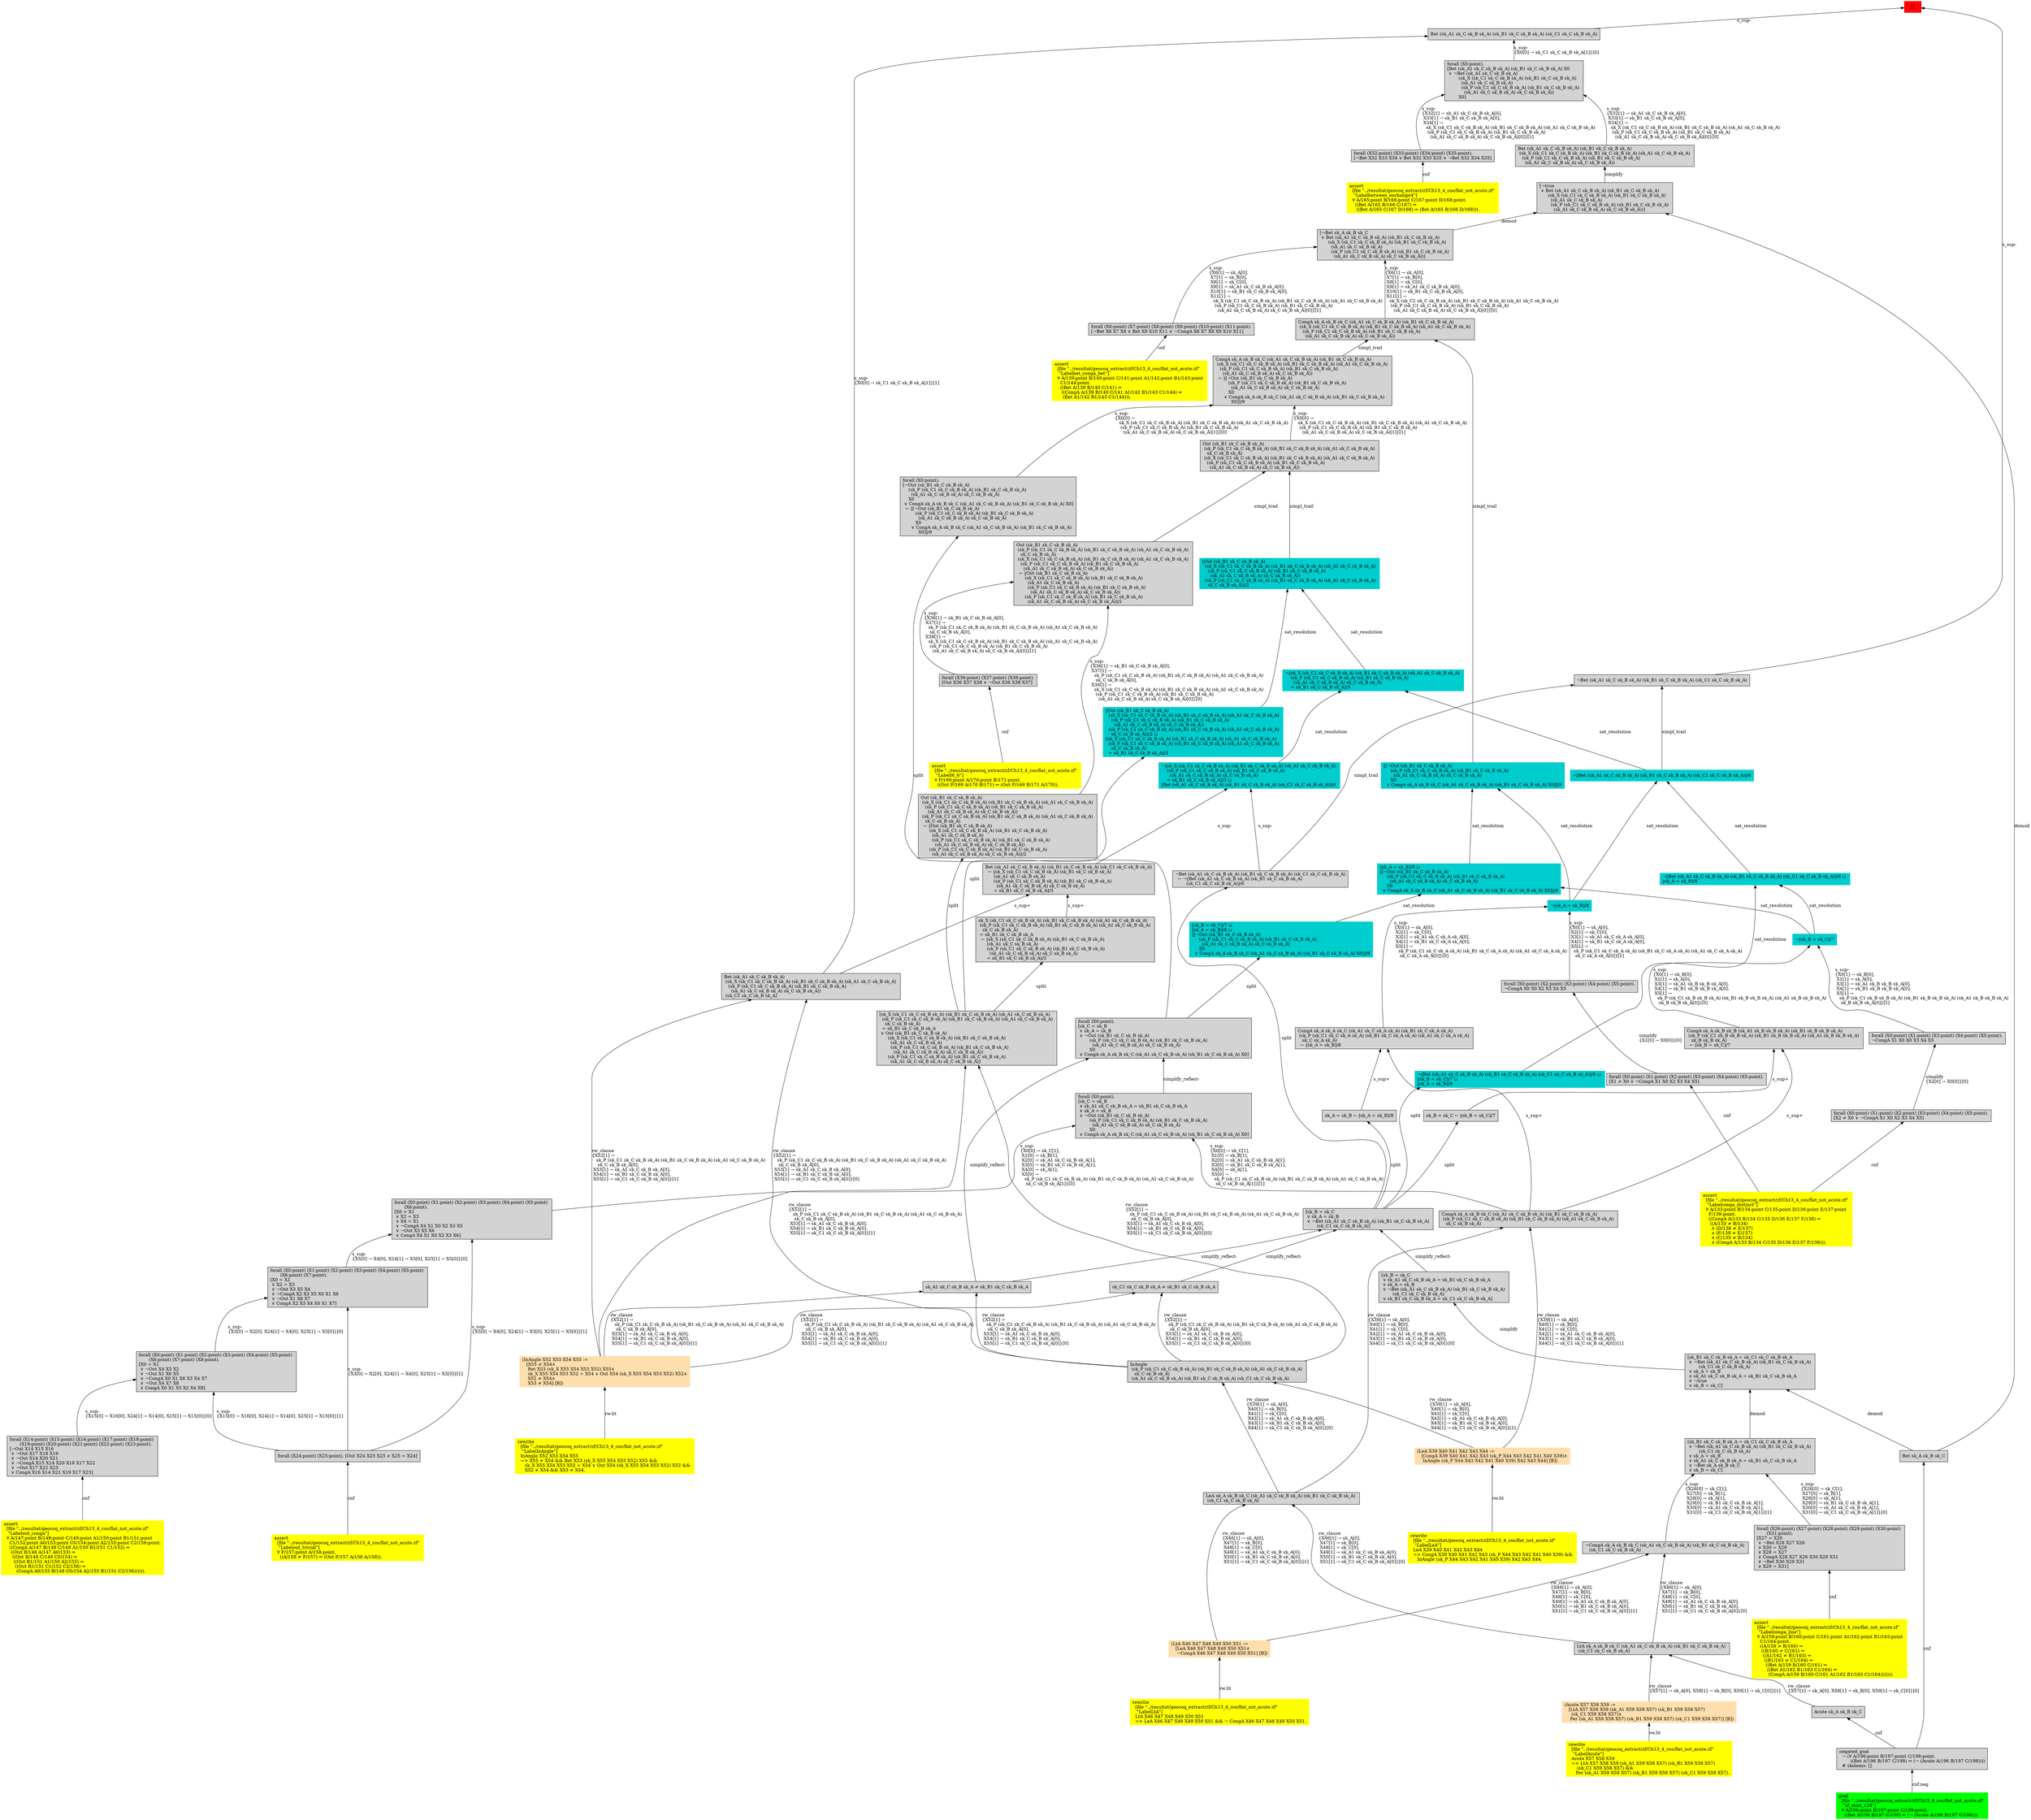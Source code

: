 digraph "unsat_graph" {
  vertex_0 [color=red, label="[]", shape=box, style=filled];
  vertex_0 -> vertex_1 [label="s_sup-\l", dir="back"];
  vertex_1 [shape=box, label="¬Bet (sk_A1 sk_C sk_B sk_A) (sk_B1 sk_C sk_B sk_A) (sk_C1 sk_C sk_B sk_A)\l", style=filled];
  vertex_1 -> vertex_2 [label="simpl_trail", dir="back"];
  vertex_2 [color=cyan3, shape=box, label="¬⟦Bet (sk_A1 sk_C sk_B sk_A) (sk_B1 sk_C sk_B sk_A) (sk_C1 sk_C sk_B sk_A)⟧/6\l", style=filled];
  vertex_2 -> vertex_3 [label="sat_resolution", dir="back"];
  vertex_3 [color=cyan3, shape=box, label="¬⟦sk_A = sk_B⟧/8\l", style=filled];
  vertex_3 -> vertex_4 [label="s_sup-\l\{X0[1] → sk_A[0], \l X2[1] → sk_C[0], \l X3[1] → sk_A1 sk_C sk_A sk_A[0], \l X4[1] → sk_B1 sk_C sk_A sk_A[0], \l X5[1] →\l   sk_P (sk_C1 sk_C sk_A sk_A) (sk_B1 sk_C sk_A sk_A) (sk_A1 sk_C sk_A sk_A) \l    sk_C sk_A sk_A[0]\}[1]\l", dir="back"];
  vertex_4 [shape=box, label="forall (X0:point) (X2:point) (X3:point) (X4:point) (X5:point).\l¬CongA X0 X0 X2 X3 X4 X5\l", style=filled];
  vertex_4 -> vertex_5 [label="simplify\l\{X1[0] → X0[0]\}[0]\l", dir="back"];
  vertex_5 [shape=box, label="forall (X0:point) (X1:point) (X2:point) (X3:point) (X4:point) (X5:point).\l[X1 ≠ X0 ∨ ¬CongA X1 X0 X2 X3 X4 X5]\l", style=filled];
  vertex_5 -> vertex_6 [label="cnf", dir="back"];
  vertex_6 [color=yellow, shape=box, label="assert\l  [file \"../resultat/geocoq_extract/zf/Ch13_4_cos/flat_not_acute.zf\" \l   \"Labelconga_distinct\"]\l  ∀ A/133:point B/134:point C/135:point D/136:point E/137:point \l    F/138:point.\l    ((CongA A/133 B/134 C/135 D/136 E/137 F/138) ⇒\l     ((A/133 ≠ B/134)\l      ∧ (D/136 ≠ E/137)\l      ∧ (F/138 ≠ E/137)\l      ∧ (C/135 ≠ B/134)\l      ∧ (CongA A/133 B/134 C/135 D/136 E/137 F/138))).\l", style=filled];
  vertex_3 -> vertex_7 [label="s_sup-\l\{X0[1] → sk_A[0], \l X2[1] → sk_C[0], \l X3[1] → sk_A1 sk_C sk_A sk_A[0], \l X4[1] → sk_B1 sk_C sk_A sk_A[0], \l X5[1] →\l   sk_P (sk_C1 sk_C sk_A sk_A) (sk_B1 sk_C sk_A sk_A) (sk_A1 sk_C sk_A sk_A) \l    sk_C sk_A sk_A[0]\}[0]\l", dir="back"];
  vertex_7 [shape=box, label="CongA sk_A sk_A sk_C (sk_A1 sk_C sk_A sk_A) (sk_B1 sk_C sk_A sk_A) \l (sk_P (sk_C1 sk_C sk_A sk_A) (sk_B1 sk_C sk_A sk_A) (sk_A1 sk_C sk_A sk_A) \l   sk_C sk_A sk_A)\l  ← ⟦sk_A = sk_B⟧/8\l", style=filled];
  vertex_7 -> vertex_8 [label="s_sup+\l", dir="back"];
  vertex_8 [shape=box, label="CongA sk_A sk_B sk_C (sk_A1 sk_C sk_B sk_A) (sk_B1 sk_C sk_B sk_A) \l (sk_P (sk_C1 sk_C sk_B sk_A) (sk_B1 sk_C sk_B sk_A) (sk_A1 sk_C sk_B sk_A) \l   sk_C sk_B sk_A)\l", style=filled];
  vertex_8 -> vertex_9 [label="rw_clause\l\{X39[1] → sk_A[0], \l X40[1] → sk_B[0], \l X41[1] → sk_C[0], \l X42[1] → sk_A1 sk_C sk_B sk_A[0], \l X43[1] → sk_B1 sk_C sk_B sk_A[0], \l X44[1] → sk_C1 sk_C sk_B sk_A[0]\}[1]\l", dir="back"];
  vertex_9 [color=navajowhite, shape=box, label="(LeA X39 X40 X41 X42 X43 X44 :=\l   [CongA X39 X40 X41 X42 X43 (sk_P X44 X43 X42 X41 X40 X39)∧\l    InAngle (sk_P X44 X43 X42 X41 X40 X39) X42 X43 X44] [B])\l", style=filled];
  vertex_9 -> vertex_10 [label="rw.lit", dir="back"];
  vertex_10 [color=yellow, shape=box, label="rewrite\l  [file \"../resultat/geocoq_extract/zf/Ch13_4_cos/flat_not_acute.zf\" \l   \"LabelLeA\"]\l  LeA X39 X40 X41 X42 X43 X44\l  =\> CongA X39 X40 X41 X42 X43 (sk_P X44 X43 X42 X41 X40 X39) && \l     InAngle (sk_P X44 X43 X42 X41 X40 X39) X42 X43 X44.\l", style=filled];
  vertex_8 -> vertex_11 [label="rw_clause\l\{X39[1] → sk_A[0], \l X40[1] → sk_B[0], \l X41[1] → sk_C[0], \l X42[1] → sk_A1 sk_C sk_B sk_A[0], \l X43[1] → sk_B1 sk_C sk_B sk_A[0], \l X44[1] → sk_C1 sk_C sk_B sk_A[0]\}[0]\l", dir="back"];
  vertex_11 [shape=box, label="LeA sk_A sk_B sk_C (sk_A1 sk_C sk_B sk_A) (sk_B1 sk_C sk_B sk_A) \l (sk_C1 sk_C sk_B sk_A)\l", style=filled];
  vertex_11 -> vertex_12 [label="rw_clause\l\{X46[1] → sk_A[0], \l X47[1] → sk_B[0], \l X48[1] → sk_C[0], \l X49[1] → sk_A1 sk_C sk_B sk_A[0], \l X50[1] → sk_B1 sk_C sk_B sk_A[0], \l X51[1] → sk_C1 sk_C sk_B sk_A[0]\}[1]\l", dir="back"];
  vertex_12 [color=navajowhite, shape=box, label="(LtA X46 X47 X48 X49 X50 X51 :=\l   [LeA X46 X47 X48 X49 X50 X51∧\l    ¬CongA X46 X47 X48 X49 X50 X51] [B])\l", style=filled];
  vertex_12 -> vertex_13 [label="rw.lit", dir="back"];
  vertex_13 [color=yellow, shape=box, label="rewrite\l  [file \"../resultat/geocoq_extract/zf/Ch13_4_cos/flat_not_acute.zf\" \l   \"LabelLtA\"]\l  LtA X46 X47 X48 X49 X50 X51\l  =\> LeA X46 X47 X48 X49 X50 X51 && ¬ CongA X46 X47 X48 X49 X50 X51.\l", style=filled];
  vertex_11 -> vertex_14 [label="rw_clause\l\{X46[1] → sk_A[0], \l X47[1] → sk_B[0], \l X48[1] → sk_C[0], \l X49[1] → sk_A1 sk_C sk_B sk_A[0], \l X50[1] → sk_B1 sk_C sk_B sk_A[0], \l X51[1] → sk_C1 sk_C sk_B sk_A[0]\}[0]\l", dir="back"];
  vertex_14 [shape=box, label="LtA sk_A sk_B sk_C (sk_A1 sk_C sk_B sk_A) (sk_B1 sk_C sk_B sk_A) \l (sk_C1 sk_C sk_B sk_A)\l", style=filled];
  vertex_14 -> vertex_15 [label="rw_clause\l\{X57[1] → sk_A[0], X58[1] → sk_B[0], X59[1] → sk_C[0]\}[1]\l", dir="back"];
  vertex_15 [color=navajowhite, shape=box, label="(Acute X57 X58 X59 :=\l   [LtA X57 X58 X59 (sk_A1 X59 X58 X57) (sk_B1 X59 X58 X57) \l     (sk_C1 X59 X58 X57)∧\l    Per (sk_A1 X59 X58 X57) (sk_B1 X59 X58 X57) (sk_C1 X59 X58 X57)] [B])\l", style=filled];
  vertex_15 -> vertex_16 [label="rw.lit", dir="back"];
  vertex_16 [color=yellow, shape=box, label="rewrite\l  [file \"../resultat/geocoq_extract/zf/Ch13_4_cos/flat_not_acute.zf\" \l   \"LabelAcute\"]\l  Acute X57 X58 X59\l  =\> LtA X57 X58 X59 (sk_A1 X59 X58 X57) (sk_B1 X59 X58 X57) \l      (sk_C1 X59 X58 X57) && \l     Per (sk_A1 X59 X58 X57) (sk_B1 X59 X58 X57) (sk_C1 X59 X58 X57).\l", style=filled];
  vertex_14 -> vertex_17 [label="rw_clause\l\{X57[1] → sk_A[0], X58[1] → sk_B[0], X59[1] → sk_C[0]\}[0]\l", dir="back"];
  vertex_17 [shape=box, label="Acute sk_A sk_B sk_C\l", style=filled];
  vertex_17 -> vertex_18 [label="cnf", dir="back"];
  vertex_18 [shape=box, label="negated_goal\l  ¬ (∀ A/196:point B/197:point C/198:point.\l        ((Bet A/196 B/197 C/198) ⇒ (¬ (Acute A/196 B/197 C/198))))\l  # skolems: [].\l", style=filled];
  vertex_18 -> vertex_19 [label="cnf.neg", dir="back"];
  vertex_19 [color=green, shape=box, label="goal\l  [file \"../resultat/geocoq_extract/zf/Ch13_4_cos/flat_not_acute.zf\" \l   \"zf_stmt_128\"]\l  ∀ A/196:point B/197:point C/198:point.\l    ((Bet A/196 B/197 C/198) ⇒ (¬ (Acute A/196 B/197 C/198))).\l", style=filled];
  vertex_7 -> vertex_20 [label="s_sup+\l", dir="back"];
  vertex_20 [shape=box, label="sk_A = sk_B ← ⟦sk_A = sk_B⟧/8\l", style=filled];
  vertex_20 -> vertex_21 [label="split", dir="back"];
  vertex_21 [shape=box, label="[sk_B = sk_C\l ∨ sk_A = sk_B\l ∨ ¬Bet (sk_A1 sk_C sk_B sk_A) (sk_B1 sk_C sk_B sk_A) \l        (sk_C1 sk_C sk_B sk_A)]\l", style=filled];
  vertex_21 -> vertex_22 [label="simplify_reflect-", dir="back"];
  vertex_22 [shape=box, label="sk_A1 sk_C sk_B sk_A ≠ sk_B1 sk_C sk_B sk_A\l", style=filled];
  vertex_22 -> vertex_23 [label="rw_clause\l\{X52[1] →\l   sk_P (sk_C1 sk_C sk_B sk_A) (sk_B1 sk_C sk_B sk_A) (sk_A1 sk_C sk_B sk_A) \l    sk_C sk_B sk_A[0], \l X53[1] → sk_A1 sk_C sk_B sk_A[0], \l X54[1] → sk_B1 sk_C sk_B sk_A[0], \l X55[1] → sk_C1 sk_C sk_B sk_A[0]\}[1]\l", dir="back"];
  vertex_23 [color=navajowhite, shape=box, label="(InAngle X52 X53 X54 X55 :=\l   [X55 ≠ X54∧\l    Bet X53 (sk_X X55 X54 X53 X52) X55∧\l    sk_X X55 X54 X53 X52 = X54 ∨ Out X54 (sk_X X55 X54 X53 X52) X52∧\l    X52 ≠ X54∧\l    X53 ≠ X54] [B])\l", style=filled];
  vertex_23 -> vertex_24 [label="rw.lit", dir="back"];
  vertex_24 [color=yellow, shape=box, label="rewrite\l  [file \"../resultat/geocoq_extract/zf/Ch13_4_cos/flat_not_acute.zf\" \l   \"LabelInAngle\"]\l  InAngle X52 X53 X54 X55\l  =\> X55 ≠ X54 && Bet X53 (sk_X X55 X54 X53 X52) X55 && \l     sk_X X55 X54 X53 X52 = X54 ∨ Out X54 (sk_X X55 X54 X53 X52) X52 && \l     X52 ≠ X54 && X53 ≠ X54.\l", style=filled];
  vertex_22 -> vertex_25 [label="rw_clause\l\{X52[1] →\l   sk_P (sk_C1 sk_C sk_B sk_A) (sk_B1 sk_C sk_B sk_A) (sk_A1 sk_C sk_B sk_A) \l    sk_C sk_B sk_A[0], \l X53[1] → sk_A1 sk_C sk_B sk_A[0], \l X54[1] → sk_B1 sk_C sk_B sk_A[0], \l X55[1] → sk_C1 sk_C sk_B sk_A[0]\}[0]\l", dir="back"];
  vertex_25 [shape=box, label="InAngle\l (sk_P (sk_C1 sk_C sk_B sk_A) (sk_B1 sk_C sk_B sk_A) (sk_A1 sk_C sk_B sk_A) \l   sk_C sk_B sk_A) \l (sk_A1 sk_C sk_B sk_A) (sk_B1 sk_C sk_B sk_A) (sk_C1 sk_C sk_B sk_A)\l", style=filled];
  vertex_25 -> vertex_9 [label="rw_clause\l\{X39[1] → sk_A[0], \l X40[1] → sk_B[0], \l X41[1] → sk_C[0], \l X42[1] → sk_A1 sk_C sk_B sk_A[0], \l X43[1] → sk_B1 sk_C sk_B sk_A[0], \l X44[1] → sk_C1 sk_C sk_B sk_A[0]\}[1]\l", dir="back"];
  vertex_25 -> vertex_11 [label="rw_clause\l\{X39[1] → sk_A[0], \l X40[1] → sk_B[0], \l X41[1] → sk_C[0], \l X42[1] → sk_A1 sk_C sk_B sk_A[0], \l X43[1] → sk_B1 sk_C sk_B sk_A[0], \l X44[1] → sk_C1 sk_C sk_B sk_A[0]\}[0]\l", dir="back"];
  vertex_21 -> vertex_26 [label="simplify_reflect-", dir="back"];
  vertex_26 [shape=box, label="sk_C1 sk_C sk_B sk_A ≠ sk_B1 sk_C sk_B sk_A\l", style=filled];
  vertex_26 -> vertex_23 [label="rw_clause\l\{X52[1] →\l   sk_P (sk_C1 sk_C sk_B sk_A) (sk_B1 sk_C sk_B sk_A) (sk_A1 sk_C sk_B sk_A) \l    sk_C sk_B sk_A[0], \l X53[1] → sk_A1 sk_C sk_B sk_A[0], \l X54[1] → sk_B1 sk_C sk_B sk_A[0], \l X55[1] → sk_C1 sk_C sk_B sk_A[0]\}[1]\l", dir="back"];
  vertex_26 -> vertex_25 [label="rw_clause\l\{X52[1] →\l   sk_P (sk_C1 sk_C sk_B sk_A) (sk_B1 sk_C sk_B sk_A) (sk_A1 sk_C sk_B sk_A) \l    sk_C sk_B sk_A[0], \l X53[1] → sk_A1 sk_C sk_B sk_A[0], \l X54[1] → sk_B1 sk_C sk_B sk_A[0], \l X55[1] → sk_C1 sk_C sk_B sk_A[0]\}[0]\l", dir="back"];
  vertex_21 -> vertex_27 [label="simplify_reflect-", dir="back"];
  vertex_27 [shape=box, label="[sk_B = sk_C\l ∨ sk_A1 sk_C sk_B sk_A = sk_B1 sk_C sk_B sk_A\l ∨ sk_A = sk_B\l ∨ ¬Bet (sk_A1 sk_C sk_B sk_A) (sk_B1 sk_C sk_B sk_A) \l        (sk_C1 sk_C sk_B sk_A)\l ∨ sk_B1 sk_C sk_B sk_A = sk_C1 sk_C sk_B sk_A]\l", style=filled];
  vertex_27 -> vertex_28 [label="simplify", dir="back"];
  vertex_28 [shape=box, label="[sk_B1 sk_C sk_B sk_A = sk_C1 sk_C sk_B sk_A\l ∨ ¬Bet (sk_A1 sk_C sk_B sk_A) (sk_B1 sk_C sk_B sk_A) \l        (sk_C1 sk_C sk_B sk_A)\l ∨ sk_A = sk_B\l ∨ sk_A1 sk_C sk_B sk_A = sk_B1 sk_C sk_B sk_A\l ∨ ¬true\l ∨ sk_B = sk_C]\l", style=filled];
  vertex_28 -> vertex_29 [label="demod", dir="back"];
  vertex_29 [shape=box, label="Bet sk_A sk_B sk_C\l", style=filled];
  vertex_29 -> vertex_18 [label="cnf", dir="back"];
  vertex_28 -> vertex_30 [label="demod", dir="back"];
  vertex_30 [shape=box, label="[sk_B1 sk_C sk_B sk_A = sk_C1 sk_C sk_B sk_A\l ∨ ¬Bet (sk_A1 sk_C sk_B sk_A) (sk_B1 sk_C sk_B sk_A) \l        (sk_C1 sk_C sk_B sk_A)\l ∨ sk_A = sk_B\l ∨ sk_A1 sk_C sk_B sk_A = sk_B1 sk_C sk_B sk_A\l ∨ ¬Bet sk_A sk_B sk_C\l ∨ sk_B = sk_C]\l", style=filled];
  vertex_30 -> vertex_31 [label="s_sup-\l\{X26[0] → sk_C[1], \l X27[0] → sk_B[1], \l X28[0] → sk_A[1], \l X29[0] → sk_B1 sk_C sk_B sk_A[1], \l X30[0] → sk_A1 sk_C sk_B sk_A[1], \l X31[0] → sk_C1 sk_C sk_B sk_A[1]\}[1]\l", dir="back"];
  vertex_31 [shape=box, label="¬CongA sk_A sk_B sk_C (sk_A1 sk_C sk_B sk_A) (sk_B1 sk_C sk_B sk_A) \l   (sk_C1 sk_C sk_B sk_A)\l", style=filled];
  vertex_31 -> vertex_12 [label="rw_clause\l\{X46[1] → sk_A[0], \l X47[1] → sk_B[0], \l X48[1] → sk_C[0], \l X49[1] → sk_A1 sk_C sk_B sk_A[0], \l X50[1] → sk_B1 sk_C sk_B sk_A[0], \l X51[1] → sk_C1 sk_C sk_B sk_A[0]\}[1]\l", dir="back"];
  vertex_31 -> vertex_14 [label="rw_clause\l\{X46[1] → sk_A[0], \l X47[1] → sk_B[0], \l X48[1] → sk_C[0], \l X49[1] → sk_A1 sk_C sk_B sk_A[0], \l X50[1] → sk_B1 sk_C sk_B sk_A[0], \l X51[1] → sk_C1 sk_C sk_B sk_A[0]\}[0]\l", dir="back"];
  vertex_30 -> vertex_32 [label="s_sup-\l\{X26[0] → sk_C[1], \l X27[0] → sk_B[1], \l X28[0] → sk_A[1], \l X29[0] → sk_B1 sk_C sk_B sk_A[1], \l X30[0] → sk_A1 sk_C sk_B sk_A[1], \l X31[0] → sk_C1 sk_C sk_B sk_A[1]\}[0]\l", dir="back"];
  vertex_32 [shape=box, label="forall (X26:point) (X27:point) (X28:point) (X29:point) (X30:point) \l       (X31:point).\l[X27 = X26\l ∨ ¬Bet X28 X27 X26\l ∨ X30 = X29\l ∨ X28 = X27\l ∨ CongA X28 X27 X26 X30 X29 X31\l ∨ ¬Bet X30 X29 X31\l ∨ X29 = X31]\l", style=filled];
  vertex_32 -> vertex_33 [label="cnf", dir="back"];
  vertex_33 [color=yellow, shape=box, label="assert\l  [file \"../resultat/geocoq_extract/zf/Ch13_4_cos/flat_not_acute.zf\" \l   \"Labelconga_line\"]\l  ∀ A/159:point B/160:point C/161:point A1/162:point B1/163:point \l    C1/164:point.\l    ((A/159 ≠ B/160) ⇒\l     ((B/160 ≠ C/161) ⇒\l      ((A1/162 ≠ B1/163) ⇒\l       ((B1/163 ≠ C1/164) ⇒\l        ((Bet A/159 B/160 C/161) ⇒\l         ((Bet A1/162 B1/163 C1/164) ⇒\l          (CongA A/159 B/160 C/161 A1/162 B1/163 C1/164))))))).\l", style=filled];
  vertex_2 -> vertex_34 [label="sat_resolution", dir="back"];
  vertex_34 [color=cyan3, shape=box, label="¬⟦Bet (sk_A1 sk_C sk_B sk_A) (sk_B1 sk_C sk_B sk_A) (sk_C1 sk_C sk_B sk_A)⟧/6 ⊔ \l⟦sk_A = sk_B⟧/8\l", style=filled];
  vertex_34 -> vertex_35 [label="sat_resolution", dir="back"];
  vertex_35 [color=cyan3, shape=box, label="¬⟦sk_B = sk_C⟧/7\l", style=filled];
  vertex_35 -> vertex_36 [label="s_sup-\l\{X0[1] → sk_B[0], \l X1[1] → sk_A[0], \l X3[1] → sk_A1 sk_B sk_B sk_A[0], \l X4[1] → sk_B1 sk_B sk_B sk_A[0], \l X5[1] →\l   sk_P (sk_C1 sk_B sk_B sk_A) (sk_B1 sk_B sk_B sk_A) (sk_A1 sk_B sk_B sk_A) \l    sk_B sk_B sk_A[0]\}[1]\l", dir="back"];
  vertex_36 [shape=box, label="forall (X0:point) (X1:point) (X3:point) (X4:point) (X5:point).\l¬CongA X1 X0 X0 X3 X4 X5\l", style=filled];
  vertex_36 -> vertex_37 [label="simplify\l\{X2[0] → X0[0]\}[0]\l", dir="back"];
  vertex_37 [shape=box, label="forall (X0:point) (X1:point) (X2:point) (X3:point) (X4:point) (X5:point).\l[X2 ≠ X0 ∨ ¬CongA X1 X0 X2 X3 X4 X5]\l", style=filled];
  vertex_37 -> vertex_6 [label="cnf", dir="back"];
  vertex_35 -> vertex_38 [label="s_sup-\l\{X0[1] → sk_B[0], \l X1[1] → sk_A[0], \l X3[1] → sk_A1 sk_B sk_B sk_A[0], \l X4[1] → sk_B1 sk_B sk_B sk_A[0], \l X5[1] →\l   sk_P (sk_C1 sk_B sk_B sk_A) (sk_B1 sk_B sk_B sk_A) (sk_A1 sk_B sk_B sk_A) \l    sk_B sk_B sk_A[0]\}[0]\l", dir="back"];
  vertex_38 [shape=box, label="CongA sk_A sk_B sk_B (sk_A1 sk_B sk_B sk_A) (sk_B1 sk_B sk_B sk_A) \l (sk_P (sk_C1 sk_B sk_B sk_A) (sk_B1 sk_B sk_B sk_A) (sk_A1 sk_B sk_B sk_A) \l   sk_B sk_B sk_A)\l  ← ⟦sk_B = sk_C⟧/7\l", style=filled];
  vertex_38 -> vertex_8 [label="s_sup+\l", dir="back"];
  vertex_38 -> vertex_39 [label="s_sup+\l", dir="back"];
  vertex_39 [shape=box, label="sk_B = sk_C ← ⟦sk_B = sk_C⟧/7\l", style=filled];
  vertex_39 -> vertex_21 [label="split", dir="back"];
  vertex_34 -> vertex_40 [label="sat_resolution", dir="back"];
  vertex_40 [color=cyan3, shape=box, label="¬⟦Bet (sk_A1 sk_C sk_B sk_A) (sk_B1 sk_C sk_B sk_A) (sk_C1 sk_C sk_B sk_A)⟧/6 ⊔ \l⟦sk_B = sk_C⟧/7 ⊔ \l⟦sk_A = sk_B⟧/8\l", style=filled];
  vertex_40 -> vertex_21 [label="split", dir="back"];
  vertex_1 -> vertex_41 [label="simpl_trail", dir="back"];
  vertex_41 [shape=box, label="¬Bet (sk_A1 sk_C sk_B sk_A) (sk_B1 sk_C sk_B sk_A) (sk_C1 sk_C sk_B sk_A)\l  ← ¬⟦Bet (sk_A1 sk_C sk_B sk_A) (sk_B1 sk_C sk_B sk_A) \l        (sk_C1 sk_C sk_B sk_A)⟧/6\l", style=filled];
  vertex_41 -> vertex_21 [label="split", dir="back"];
  vertex_0 -> vertex_42 [label="s_sup-\l", dir="back"];
  vertex_42 [shape=box, label="Bet (sk_A1 sk_C sk_B sk_A) (sk_B1 sk_C sk_B sk_A) (sk_C1 sk_C sk_B sk_A)\l", style=filled];
  vertex_42 -> vertex_43 [label="s_sup-\l\{X0[0] → sk_C1 sk_C sk_B sk_A[1]\}[0]\l", dir="back"];
  vertex_43 [shape=box, label="forall (X0:point).\l[Bet (sk_A1 sk_C sk_B sk_A) (sk_B1 sk_C sk_B sk_A) X0\l ∨ ¬Bet (sk_A1 sk_C sk_B sk_A) \l        (sk_X (sk_C1 sk_C sk_B sk_A) (sk_B1 sk_C sk_B sk_A) \l          (sk_A1 sk_C sk_B sk_A) \l          (sk_P (sk_C1 sk_C sk_B sk_A) (sk_B1 sk_C sk_B sk_A) \l            (sk_A1 sk_C sk_B sk_A) sk_C sk_B sk_A)) \l        X0]\l", style=filled];
  vertex_43 -> vertex_44 [label="s_sup-\l\{X32[1] → sk_A1 sk_C sk_B sk_A[0], \l X33[1] → sk_B1 sk_C sk_B sk_A[0], \l X34[1] →\l   sk_X (sk_C1 sk_C sk_B sk_A) (sk_B1 sk_C sk_B sk_A) (sk_A1 sk_C sk_B sk_A) \l    (sk_P (sk_C1 sk_C sk_B sk_A) (sk_B1 sk_C sk_B sk_A) \l      (sk_A1 sk_C sk_B sk_A) sk_C sk_B sk_A)[0]\}[1]\l", dir="back"];
  vertex_44 [shape=box, label="forall (X32:point) (X33:point) (X34:point) (X35:point).\l[¬Bet X32 X33 X34 ∨ Bet X32 X33 X35 ∨ ¬Bet X32 X34 X35]\l", style=filled];
  vertex_44 -> vertex_45 [label="cnf", dir="back"];
  vertex_45 [color=yellow, shape=box, label="assert\l  [file \"../resultat/geocoq_extract/zf/Ch13_4_cos/flat_not_acute.zf\" \l   \"Labelbetween_exchange4\"]\l  ∀ A/165:point B/166:point C/167:point D/168:point.\l    ((Bet A/165 B/166 C/167) ⇒\l     ((Bet A/165 C/167 D/168) ⇒ (Bet A/165 B/166 D/168))).\l", style=filled];
  vertex_43 -> vertex_46 [label="s_sup-\l\{X32[1] → sk_A1 sk_C sk_B sk_A[0], \l X33[1] → sk_B1 sk_C sk_B sk_A[0], \l X34[1] →\l   sk_X (sk_C1 sk_C sk_B sk_A) (sk_B1 sk_C sk_B sk_A) (sk_A1 sk_C sk_B sk_A) \l    (sk_P (sk_C1 sk_C sk_B sk_A) (sk_B1 sk_C sk_B sk_A) \l      (sk_A1 sk_C sk_B sk_A) sk_C sk_B sk_A)[0]\}[0]\l", dir="back"];
  vertex_46 [shape=box, label="Bet (sk_A1 sk_C sk_B sk_A) (sk_B1 sk_C sk_B sk_A) \l (sk_X (sk_C1 sk_C sk_B sk_A) (sk_B1 sk_C sk_B sk_A) (sk_A1 sk_C sk_B sk_A) \l   (sk_P (sk_C1 sk_C sk_B sk_A) (sk_B1 sk_C sk_B sk_A) \l     (sk_A1 sk_C sk_B sk_A) sk_C sk_B sk_A))\l", style=filled];
  vertex_46 -> vertex_47 [label="simplify", dir="back"];
  vertex_47 [shape=box, label="[¬true\l ∨ Bet (sk_A1 sk_C sk_B sk_A) (sk_B1 sk_C sk_B sk_A) \l      (sk_X (sk_C1 sk_C sk_B sk_A) (sk_B1 sk_C sk_B sk_A) \l        (sk_A1 sk_C sk_B sk_A) \l        (sk_P (sk_C1 sk_C sk_B sk_A) (sk_B1 sk_C sk_B sk_A) \l          (sk_A1 sk_C sk_B sk_A) sk_C sk_B sk_A))]\l", style=filled];
  vertex_47 -> vertex_29 [label="demod", dir="back"];
  vertex_47 -> vertex_48 [label="demod", dir="back"];
  vertex_48 [shape=box, label="[¬Bet sk_A sk_B sk_C\l ∨ Bet (sk_A1 sk_C sk_B sk_A) (sk_B1 sk_C sk_B sk_A) \l      (sk_X (sk_C1 sk_C sk_B sk_A) (sk_B1 sk_C sk_B sk_A) \l        (sk_A1 sk_C sk_B sk_A) \l        (sk_P (sk_C1 sk_C sk_B sk_A) (sk_B1 sk_C sk_B sk_A) \l          (sk_A1 sk_C sk_B sk_A) sk_C sk_B sk_A))]\l", style=filled];
  vertex_48 -> vertex_49 [label="s_sup-\l\{X6[1] → sk_A[0], \l X7[1] → sk_B[0], \l X8[1] → sk_C[0], \l X9[1] → sk_A1 sk_C sk_B sk_A[0], \l X10[1] → sk_B1 sk_C sk_B sk_A[0], \l X11[1] →\l   sk_X (sk_C1 sk_C sk_B sk_A) (sk_B1 sk_C sk_B sk_A) (sk_A1 sk_C sk_B sk_A) \l    (sk_P (sk_C1 sk_C sk_B sk_A) (sk_B1 sk_C sk_B sk_A) \l      (sk_A1 sk_C sk_B sk_A) sk_C sk_B sk_A)[0]\}[1]\l", dir="back"];
  vertex_49 [shape=box, label="forall (X6:point) (X7:point) (X8:point) (X9:point) (X10:point) (X11:point).\l[¬Bet X6 X7 X8 ∨ Bet X9 X10 X11 ∨ ¬CongA X6 X7 X8 X9 X10 X11]\l", style=filled];
  vertex_49 -> vertex_50 [label="cnf", dir="back"];
  vertex_50 [color=yellow, shape=box, label="assert\l  [file \"../resultat/geocoq_extract/zf/Ch13_4_cos/flat_not_acute.zf\" \l   \"Labelbet_conga_bet\"]\l  ∀ A/139:point B/140:point C/141:point A1/142:point B1/143:point \l    C1/144:point.\l    ((Bet A/139 B/140 C/141) ⇒\l     ((CongA A/139 B/140 C/141 A1/142 B1/143 C1/144) ⇒\l      (Bet A1/142 B1/143 C1/144))).\l", style=filled];
  vertex_48 -> vertex_51 [label="s_sup-\l\{X6[1] → sk_A[0], \l X7[1] → sk_B[0], \l X8[1] → sk_C[0], \l X9[1] → sk_A1 sk_C sk_B sk_A[0], \l X10[1] → sk_B1 sk_C sk_B sk_A[0], \l X11[1] →\l   sk_X (sk_C1 sk_C sk_B sk_A) (sk_B1 sk_C sk_B sk_A) (sk_A1 sk_C sk_B sk_A) \l    (sk_P (sk_C1 sk_C sk_B sk_A) (sk_B1 sk_C sk_B sk_A) \l      (sk_A1 sk_C sk_B sk_A) sk_C sk_B sk_A)[0]\}[0]\l", dir="back"];
  vertex_51 [shape=box, label="CongA sk_A sk_B sk_C (sk_A1 sk_C sk_B sk_A) (sk_B1 sk_C sk_B sk_A) \l (sk_X (sk_C1 sk_C sk_B sk_A) (sk_B1 sk_C sk_B sk_A) (sk_A1 sk_C sk_B sk_A) \l   (sk_P (sk_C1 sk_C sk_B sk_A) (sk_B1 sk_C sk_B sk_A) \l     (sk_A1 sk_C sk_B sk_A) sk_C sk_B sk_A))\l", style=filled];
  vertex_51 -> vertex_52 [label="simpl_trail", dir="back"];
  vertex_52 [color=cyan3, shape=box, label="⟦[¬Out (sk_B1 sk_C sk_B sk_A) \l     (sk_P (sk_C1 sk_C sk_B sk_A) (sk_B1 sk_C sk_B sk_A) \l       (sk_A1 sk_C sk_B sk_A) sk_C sk_B sk_A) \l     X0\l  ∨ CongA sk_A sk_B sk_C (sk_A1 sk_C sk_B sk_A) (sk_B1 sk_C sk_B sk_A) X0]⟧/9\l", style=filled];
  vertex_52 -> vertex_3 [label="sat_resolution", dir="back"];
  vertex_52 -> vertex_53 [label="sat_resolution", dir="back"];
  vertex_53 [color=cyan3, shape=box, label="⟦sk_A = sk_B⟧/8 ⊔ \l⟦[¬Out (sk_B1 sk_C sk_B sk_A) \l     (sk_P (sk_C1 sk_C sk_B sk_A) (sk_B1 sk_C sk_B sk_A) \l       (sk_A1 sk_C sk_B sk_A) sk_C sk_B sk_A) \l     X0\l  ∨ CongA sk_A sk_B sk_C (sk_A1 sk_C sk_B sk_A) (sk_B1 sk_C sk_B sk_A) X0]⟧/9\l", style=filled];
  vertex_53 -> vertex_35 [label="sat_resolution", dir="back"];
  vertex_53 -> vertex_54 [label="sat_resolution", dir="back"];
  vertex_54 [color=cyan3, shape=box, label="⟦sk_B = sk_C⟧/7 ⊔ \l⟦sk_A = sk_B⟧/8 ⊔ \l⟦[¬Out (sk_B1 sk_C sk_B sk_A) \l     (sk_P (sk_C1 sk_C sk_B sk_A) (sk_B1 sk_C sk_B sk_A) \l       (sk_A1 sk_C sk_B sk_A) sk_C sk_B sk_A) \l     X0\l  ∨ CongA sk_A sk_B sk_C (sk_A1 sk_C sk_B sk_A) (sk_B1 sk_C sk_B sk_A) X0]⟧/9\l", style=filled];
  vertex_54 -> vertex_55 [label="split", dir="back"];
  vertex_55 [shape=box, label="forall (X0:point).\l[sk_C = sk_B\l ∨ sk_A = sk_B\l ∨ ¬Out (sk_B1 sk_C sk_B sk_A) \l        (sk_P (sk_C1 sk_C sk_B sk_A) (sk_B1 sk_C sk_B sk_A) \l          (sk_A1 sk_C sk_B sk_A) sk_C sk_B sk_A) \l        X0\l ∨ CongA sk_A sk_B sk_C (sk_A1 sk_C sk_B sk_A) (sk_B1 sk_C sk_B sk_A) X0]\l", style=filled];
  vertex_55 -> vertex_22 [label="simplify_reflect-", dir="back"];
  vertex_55 -> vertex_56 [label="simplify_reflect-", dir="back"];
  vertex_56 [shape=box, label="forall (X0:point).\l[sk_C = sk_B\l ∨ sk_A1 sk_C sk_B sk_A = sk_B1 sk_C sk_B sk_A\l ∨ sk_A = sk_B\l ∨ ¬Out (sk_B1 sk_C sk_B sk_A) \l        (sk_P (sk_C1 sk_C sk_B sk_A) (sk_B1 sk_C sk_B sk_A) \l          (sk_A1 sk_C sk_B sk_A) sk_C sk_B sk_A) \l        X0\l ∨ CongA sk_A sk_B sk_C (sk_A1 sk_C sk_B sk_A) (sk_B1 sk_C sk_B sk_A) X0]\l", style=filled];
  vertex_56 -> vertex_57 [label="s_sup-\l\{X0[0] → sk_C[1], \l X1[0] → sk_B[1], \l X2[0] → sk_A1 sk_C sk_B sk_A[1], \l X3[0] → sk_B1 sk_C sk_B sk_A[1], \l X4[0] → sk_A[1], \l X5[0] →\l   sk_P (sk_C1 sk_C sk_B sk_A) (sk_B1 sk_C sk_B sk_A) (sk_A1 sk_C sk_B sk_A) \l    sk_C sk_B sk_A[1]\}[0]\l", dir="back"];
  vertex_57 [shape=box, label="forall (X0:point) (X1:point) (X2:point) (X3:point) (X4:point) (X5:point) \l       (X6:point).\l[X0 = X1\l ∨ X2 = X3\l ∨ X4 = X1\l ∨ ¬CongA X4 X1 X0 X2 X3 X5\l ∨ ¬Out X3 X5 X6\l ∨ CongA X4 X1 X0 X2 X3 X6]\l", style=filled];
  vertex_57 -> vertex_58 [label="s_sup-\l\{X5[0] → X4[0], X24[1] → X3[0], X25[1] → X5[0]\}[0]\l", dir="back"];
  vertex_58 [shape=box, label="forall (X0:point) (X1:point) (X2:point) (X3:point) (X4:point) (X5:point) \l       (X6:point) (X7:point).\l[X0 = X1\l ∨ X2 = X3\l ∨ ¬Out X3 X5 X4\l ∨ ¬CongA X2 X3 X5 X0 X1 X6\l ∨ ¬Out X1 X6 X7\l ∨ CongA X2 X3 X4 X0 X1 X7]\l", style=filled];
  vertex_58 -> vertex_59 [label="s_sup-\l\{X3[0] → X2[0], X24[1] → X4[0], X25[1] → X3[0]\}[0]\l", dir="back"];
  vertex_59 [shape=box, label="forall (X0:point) (X1:point) (X2:point) (X3:point) (X4:point) (X5:point) \l       (X6:point) (X7:point) (X8:point).\l[X0 = X1\l ∨ ¬Out X4 X3 X2\l ∨ ¬Out X1 X6 X5\l ∨ ¬CongA X0 X1 X6 X3 X4 X7\l ∨ ¬Out X4 X7 X8\l ∨ CongA X0 X1 X5 X2 X4 X8]\l", style=filled];
  vertex_59 -> vertex_60 [label="s_sup-\l\{X15[0] → X16[0], X24[1] → X14[0], X25[1] → X15[0]\}[0]\l", dir="back"];
  vertex_60 [shape=box, label="forall (X14:point) (X15:point) (X16:point) (X17:point) (X18:point) \l       (X19:point) (X20:point) (X21:point) (X22:point) (X23:point).\l[¬Out X14 X15 X16\l ∨ ¬Out X17 X18 X19\l ∨ ¬Out X14 X20 X21\l ∨ ¬CongA X15 X14 X20 X18 X17 X22\l ∨ ¬Out X17 X22 X23\l ∨ CongA X16 X14 X21 X19 X17 X23]\l", style=filled];
  vertex_60 -> vertex_61 [label="cnf", dir="back"];
  vertex_61 [color=yellow, shape=box, label="assert\l  [file \"../resultat/geocoq_extract/zf/Ch13_4_cos/flat_not_acute.zf\" \l   \"Labelout_conga\"]\l  ∀ A/147:point B/148:point C/149:point A1/150:point B1/151:point \l    C1/152:point A0/153:point C0/154:point A2/155:point C2/156:point.\l    ((CongA A/147 B/148 C/149 A1/150 B1/151 C1/152) ⇒\l     ((Out B/148 A/147 A0/153) ⇒\l      ((Out B/148 C/149 C0/154) ⇒\l       ((Out B1/151 A1/150 A2/155) ⇒\l        ((Out B1/151 C1/152 C2/156) ⇒\l         (CongA A0/153 B/148 C0/154 A2/155 B1/151 C2/156)))))).\l", style=filled];
  vertex_59 -> vertex_62 [label="s_sup-\l\{X15[0] → X16[0], X24[1] → X14[0], X25[1] → X15[0]\}[1]\l", dir="back"];
  vertex_62 [shape=box, label="forall (X24:point) (X25:point). [Out X24 X25 X25 ∨ X25 = X24]\l", style=filled];
  vertex_62 -> vertex_63 [label="cnf", dir="back"];
  vertex_63 [color=yellow, shape=box, label="assert\l  [file \"../resultat/geocoq_extract/zf/Ch13_4_cos/flat_not_acute.zf\" \l   \"Labelout_trivial\"]\l  ∀ P/157:point A/158:point.\l    ((A/158 ≠ P/157) ⇒ (Out P/157 A/158 A/158)).\l", style=filled];
  vertex_58 -> vertex_62 [label="s_sup-\l\{X3[0] → X2[0], X24[1] → X4[0], X25[1] → X3[0]\}[1]\l", dir="back"];
  vertex_57 -> vertex_62 [label="s_sup-\l\{X5[0] → X4[0], X24[1] → X3[0], X25[1] → X5[0]\}[1]\l", dir="back"];
  vertex_56 -> vertex_8 [label="s_sup-\l\{X0[0] → sk_C[1], \l X1[0] → sk_B[1], \l X2[0] → sk_A1 sk_C sk_B sk_A[1], \l X3[0] → sk_B1 sk_C sk_B sk_A[1], \l X4[0] → sk_A[1], \l X5[0] →\l   sk_P (sk_C1 sk_C sk_B sk_A) (sk_B1 sk_C sk_B sk_A) (sk_A1 sk_C sk_B sk_A) \l    sk_C sk_B sk_A[1]\}[1]\l", dir="back"];
  vertex_51 -> vertex_64 [label="simpl_trail", dir="back"];
  vertex_64 [shape=box, label="CongA sk_A sk_B sk_C (sk_A1 sk_C sk_B sk_A) (sk_B1 sk_C sk_B sk_A) \l (sk_X (sk_C1 sk_C sk_B sk_A) (sk_B1 sk_C sk_B sk_A) (sk_A1 sk_C sk_B sk_A) \l   (sk_P (sk_C1 sk_C sk_B sk_A) (sk_B1 sk_C sk_B sk_A) \l     (sk_A1 sk_C sk_B sk_A) sk_C sk_B sk_A))\l  ← ⟦[¬Out (sk_B1 sk_C sk_B sk_A) \l         (sk_P (sk_C1 sk_C sk_B sk_A) (sk_B1 sk_C sk_B sk_A) \l           (sk_A1 sk_C sk_B sk_A) sk_C sk_B sk_A) \l         X0\l      ∨ CongA sk_A sk_B sk_C (sk_A1 sk_C sk_B sk_A) (sk_B1 sk_C sk_B sk_A) \l           X0]⟧/9\l", style=filled];
  vertex_64 -> vertex_65 [label="s_sup-\l\{X0[0] →\l   sk_X (sk_C1 sk_C sk_B sk_A) (sk_B1 sk_C sk_B sk_A) (sk_A1 sk_C sk_B sk_A) \l    (sk_P (sk_C1 sk_C sk_B sk_A) (sk_B1 sk_C sk_B sk_A) \l      (sk_A1 sk_C sk_B sk_A) sk_C sk_B sk_A)[1]\}[0]\l", dir="back"];
  vertex_65 [shape=box, label="forall (X0:point).\l[¬Out (sk_B1 sk_C sk_B sk_A) \l    (sk_P (sk_C1 sk_C sk_B sk_A) (sk_B1 sk_C sk_B sk_A) \l      (sk_A1 sk_C sk_B sk_A) sk_C sk_B sk_A) \l    X0\l ∨ CongA sk_A sk_B sk_C (sk_A1 sk_C sk_B sk_A) (sk_B1 sk_C sk_B sk_A) X0]\l  ← ⟦[¬Out (sk_B1 sk_C sk_B sk_A) \l         (sk_P (sk_C1 sk_C sk_B sk_A) (sk_B1 sk_C sk_B sk_A) \l           (sk_A1 sk_C sk_B sk_A) sk_C sk_B sk_A) \l         X0\l      ∨ CongA sk_A sk_B sk_C (sk_A1 sk_C sk_B sk_A) (sk_B1 sk_C sk_B sk_A) \l           X0]⟧/9\l", style=filled];
  vertex_65 -> vertex_55 [label="split", dir="back"];
  vertex_64 -> vertex_66 [label="s_sup-\l\{X0[0] →\l   sk_X (sk_C1 sk_C sk_B sk_A) (sk_B1 sk_C sk_B sk_A) (sk_A1 sk_C sk_B sk_A) \l    (sk_P (sk_C1 sk_C sk_B sk_A) (sk_B1 sk_C sk_B sk_A) \l      (sk_A1 sk_C sk_B sk_A) sk_C sk_B sk_A)[1]\}[1]\l", dir="back"];
  vertex_66 [shape=box, label="Out (sk_B1 sk_C sk_B sk_A) \l (sk_P (sk_C1 sk_C sk_B sk_A) (sk_B1 sk_C sk_B sk_A) (sk_A1 sk_C sk_B sk_A) \l   sk_C sk_B sk_A) \l (sk_X (sk_C1 sk_C sk_B sk_A) (sk_B1 sk_C sk_B sk_A) (sk_A1 sk_C sk_B sk_A) \l   (sk_P (sk_C1 sk_C sk_B sk_A) (sk_B1 sk_C sk_B sk_A) \l     (sk_A1 sk_C sk_B sk_A) sk_C sk_B sk_A))\l", style=filled];
  vertex_66 -> vertex_67 [label="simpl_trail", dir="back"];
  vertex_67 [color=cyan3, shape=box, label="⟦Out (sk_B1 sk_C sk_B sk_A) \l  (sk_X (sk_C1 sk_C sk_B sk_A) (sk_B1 sk_C sk_B sk_A) (sk_A1 sk_C sk_B sk_A) \l    (sk_P (sk_C1 sk_C sk_B sk_A) (sk_B1 sk_C sk_B sk_A) \l      (sk_A1 sk_C sk_B sk_A) sk_C sk_B sk_A)) \l  (sk_P (sk_C1 sk_C sk_B sk_A) (sk_B1 sk_C sk_B sk_A) (sk_A1 sk_C sk_B sk_A) \l    sk_C sk_B sk_A)⟧/2\l", style=filled];
  vertex_67 -> vertex_68 [label="sat_resolution", dir="back"];
  vertex_68 [color=cyan3, shape=box, label="¬⟦sk_X (sk_C1 sk_C sk_B sk_A) (sk_B1 sk_C sk_B sk_A) (sk_A1 sk_C sk_B sk_A) \l    (sk_P (sk_C1 sk_C sk_B sk_A) (sk_B1 sk_C sk_B sk_A) \l      (sk_A1 sk_C sk_B sk_A) sk_C sk_B sk_A)\l    = sk_B1 sk_C sk_B sk_A⟧/3\l", style=filled];
  vertex_68 -> vertex_2 [label="sat_resolution", dir="back"];
  vertex_68 -> vertex_69 [label="sat_resolution", dir="back"];
  vertex_69 [color=cyan3, shape=box, label="¬⟦sk_X (sk_C1 sk_C sk_B sk_A) (sk_B1 sk_C sk_B sk_A) (sk_A1 sk_C sk_B sk_A) \l    (sk_P (sk_C1 sk_C sk_B sk_A) (sk_B1 sk_C sk_B sk_A) \l      (sk_A1 sk_C sk_B sk_A) sk_C sk_B sk_A)\l    = sk_B1 sk_C sk_B sk_A⟧/3 ⊔ \l⟦Bet (sk_A1 sk_C sk_B sk_A) (sk_B1 sk_C sk_B sk_A) (sk_C1 sk_C sk_B sk_A)⟧/6\l", style=filled];
  vertex_69 -> vertex_41 [label="s_sup-\l", dir="back"];
  vertex_69 -> vertex_70 [label="s_sup-\l", dir="back"];
  vertex_70 [shape=box, label="Bet (sk_A1 sk_C sk_B sk_A) (sk_B1 sk_C sk_B sk_A) (sk_C1 sk_C sk_B sk_A)\l  ← ⟦sk_X (sk_C1 sk_C sk_B sk_A) (sk_B1 sk_C sk_B sk_A) \l      (sk_A1 sk_C sk_B sk_A) \l      (sk_P (sk_C1 sk_C sk_B sk_A) (sk_B1 sk_C sk_B sk_A) \l        (sk_A1 sk_C sk_B sk_A) sk_C sk_B sk_A)\l      = sk_B1 sk_C sk_B sk_A⟧/3\l", style=filled];
  vertex_70 -> vertex_71 [label="s_sup+\l", dir="back"];
  vertex_71 [shape=box, label="Bet (sk_A1 sk_C sk_B sk_A) \l (sk_X (sk_C1 sk_C sk_B sk_A) (sk_B1 sk_C sk_B sk_A) (sk_A1 sk_C sk_B sk_A) \l   (sk_P (sk_C1 sk_C sk_B sk_A) (sk_B1 sk_C sk_B sk_A) \l     (sk_A1 sk_C sk_B sk_A) sk_C sk_B sk_A)) \l (sk_C1 sk_C sk_B sk_A)\l", style=filled];
  vertex_71 -> vertex_23 [label="rw_clause\l\{X52[1] →\l   sk_P (sk_C1 sk_C sk_B sk_A) (sk_B1 sk_C sk_B sk_A) (sk_A1 sk_C sk_B sk_A) \l    sk_C sk_B sk_A[0], \l X53[1] → sk_A1 sk_C sk_B sk_A[0], \l X54[1] → sk_B1 sk_C sk_B sk_A[0], \l X55[1] → sk_C1 sk_C sk_B sk_A[0]\}[1]\l", dir="back"];
  vertex_71 -> vertex_25 [label="rw_clause\l\{X52[1] →\l   sk_P (sk_C1 sk_C sk_B sk_A) (sk_B1 sk_C sk_B sk_A) (sk_A1 sk_C sk_B sk_A) \l    sk_C sk_B sk_A[0], \l X53[1] → sk_A1 sk_C sk_B sk_A[0], \l X54[1] → sk_B1 sk_C sk_B sk_A[0], \l X55[1] → sk_C1 sk_C sk_B sk_A[0]\}[0]\l", dir="back"];
  vertex_70 -> vertex_72 [label="s_sup+\l", dir="back"];
  vertex_72 [shape=box, label="sk_X (sk_C1 sk_C sk_B sk_A) (sk_B1 sk_C sk_B sk_A) (sk_A1 sk_C sk_B sk_A) \l (sk_P (sk_C1 sk_C sk_B sk_A) (sk_B1 sk_C sk_B sk_A) (sk_A1 sk_C sk_B sk_A) \l   sk_C sk_B sk_A)\l = sk_B1 sk_C sk_B sk_A\l  ← ⟦sk_X (sk_C1 sk_C sk_B sk_A) (sk_B1 sk_C sk_B sk_A) \l      (sk_A1 sk_C sk_B sk_A) \l      (sk_P (sk_C1 sk_C sk_B sk_A) (sk_B1 sk_C sk_B sk_A) \l        (sk_A1 sk_C sk_B sk_A) sk_C sk_B sk_A)\l      = sk_B1 sk_C sk_B sk_A⟧/3\l", style=filled];
  vertex_72 -> vertex_73 [label="split", dir="back"];
  vertex_73 [shape=box, label="[sk_X (sk_C1 sk_C sk_B sk_A) (sk_B1 sk_C sk_B sk_A) (sk_A1 sk_C sk_B sk_A) \l  (sk_P (sk_C1 sk_C sk_B sk_A) (sk_B1 sk_C sk_B sk_A) (sk_A1 sk_C sk_B sk_A) \l    sk_C sk_B sk_A)\l  = sk_B1 sk_C sk_B sk_A\l ∨ Out (sk_B1 sk_C sk_B sk_A) \l      (sk_X (sk_C1 sk_C sk_B sk_A) (sk_B1 sk_C sk_B sk_A) \l        (sk_A1 sk_C sk_B sk_A) \l        (sk_P (sk_C1 sk_C sk_B sk_A) (sk_B1 sk_C sk_B sk_A) \l          (sk_A1 sk_C sk_B sk_A) sk_C sk_B sk_A)) \l      (sk_P (sk_C1 sk_C sk_B sk_A) (sk_B1 sk_C sk_B sk_A) \l        (sk_A1 sk_C sk_B sk_A) sk_C sk_B sk_A)]\l", style=filled];
  vertex_73 -> vertex_23 [label="rw_clause\l\{X52[1] →\l   sk_P (sk_C1 sk_C sk_B sk_A) (sk_B1 sk_C sk_B sk_A) (sk_A1 sk_C sk_B sk_A) \l    sk_C sk_B sk_A[0], \l X53[1] → sk_A1 sk_C sk_B sk_A[0], \l X54[1] → sk_B1 sk_C sk_B sk_A[0], \l X55[1] → sk_C1 sk_C sk_B sk_A[0]\}[1]\l", dir="back"];
  vertex_73 -> vertex_25 [label="rw_clause\l\{X52[1] →\l   sk_P (sk_C1 sk_C sk_B sk_A) (sk_B1 sk_C sk_B sk_A) (sk_A1 sk_C sk_B sk_A) \l    sk_C sk_B sk_A[0], \l X53[1] → sk_A1 sk_C sk_B sk_A[0], \l X54[1] → sk_B1 sk_C sk_B sk_A[0], \l X55[1] → sk_C1 sk_C sk_B sk_A[0]\}[0]\l", dir="back"];
  vertex_67 -> vertex_74 [label="sat_resolution", dir="back"];
  vertex_74 [color=cyan3, shape=box, label="⟦Out (sk_B1 sk_C sk_B sk_A) \l  (sk_X (sk_C1 sk_C sk_B sk_A) (sk_B1 sk_C sk_B sk_A) (sk_A1 sk_C sk_B sk_A) \l    (sk_P (sk_C1 sk_C sk_B sk_A) (sk_B1 sk_C sk_B sk_A) \l      (sk_A1 sk_C sk_B sk_A) sk_C sk_B sk_A)) \l  (sk_P (sk_C1 sk_C sk_B sk_A) (sk_B1 sk_C sk_B sk_A) (sk_A1 sk_C sk_B sk_A) \l    sk_C sk_B sk_A)⟧/2 ⊔ \l⟦sk_X (sk_C1 sk_C sk_B sk_A) (sk_B1 sk_C sk_B sk_A) (sk_A1 sk_C sk_B sk_A) \l  (sk_P (sk_C1 sk_C sk_B sk_A) (sk_B1 sk_C sk_B sk_A) (sk_A1 sk_C sk_B sk_A) \l    sk_C sk_B sk_A)\l  = sk_B1 sk_C sk_B sk_A⟧/3\l", style=filled];
  vertex_74 -> vertex_73 [label="split", dir="back"];
  vertex_66 -> vertex_75 [label="simpl_trail", dir="back"];
  vertex_75 [shape=box, label="Out (sk_B1 sk_C sk_B sk_A) \l (sk_P (sk_C1 sk_C sk_B sk_A) (sk_B1 sk_C sk_B sk_A) (sk_A1 sk_C sk_B sk_A) \l   sk_C sk_B sk_A) \l (sk_X (sk_C1 sk_C sk_B sk_A) (sk_B1 sk_C sk_B sk_A) (sk_A1 sk_C sk_B sk_A) \l   (sk_P (sk_C1 sk_C sk_B sk_A) (sk_B1 sk_C sk_B sk_A) \l     (sk_A1 sk_C sk_B sk_A) sk_C sk_B sk_A))\l  ← ⟦Out (sk_B1 sk_C sk_B sk_A) \l      (sk_X (sk_C1 sk_C sk_B sk_A) (sk_B1 sk_C sk_B sk_A) \l        (sk_A1 sk_C sk_B sk_A) \l        (sk_P (sk_C1 sk_C sk_B sk_A) (sk_B1 sk_C sk_B sk_A) \l          (sk_A1 sk_C sk_B sk_A) sk_C sk_B sk_A)) \l      (sk_P (sk_C1 sk_C sk_B sk_A) (sk_B1 sk_C sk_B sk_A) \l        (sk_A1 sk_C sk_B sk_A) sk_C sk_B sk_A)⟧/2\l", style=filled];
  vertex_75 -> vertex_76 [label="s_sup-\l\{X36[1] → sk_B1 sk_C sk_B sk_A[0], \l X37[1] →\l   sk_P (sk_C1 sk_C sk_B sk_A) (sk_B1 sk_C sk_B sk_A) (sk_A1 sk_C sk_B sk_A) \l    sk_C sk_B sk_A[0], \l X38[1] →\l   sk_X (sk_C1 sk_C sk_B sk_A) (sk_B1 sk_C sk_B sk_A) (sk_A1 sk_C sk_B sk_A) \l    (sk_P (sk_C1 sk_C sk_B sk_A) (sk_B1 sk_C sk_B sk_A) \l      (sk_A1 sk_C sk_B sk_A) sk_C sk_B sk_A)[0]\}[1]\l", dir="back"];
  vertex_76 [shape=box, label="forall (X36:point) (X37:point) (X38:point).\l[Out X36 X37 X38 ∨ ¬Out X36 X38 X37]\l", style=filled];
  vertex_76 -> vertex_77 [label="cnf", dir="back"];
  vertex_77 [color=yellow, shape=box, label="assert\l  [file \"../resultat/geocoq_extract/zf/Ch13_4_cos/flat_not_acute.zf\" \l   \"Labell6_6\"]\l  ∀ P/169:point A/170:point B/171:point.\l    ((Out P/169 A/170 B/171) ⇒ (Out P/169 B/171 A/170)).\l", style=filled];
  vertex_75 -> vertex_78 [label="s_sup-\l\{X36[1] → sk_B1 sk_C sk_B sk_A[0], \l X37[1] →\l   sk_P (sk_C1 sk_C sk_B sk_A) (sk_B1 sk_C sk_B sk_A) (sk_A1 sk_C sk_B sk_A) \l    sk_C sk_B sk_A[0], \l X38[1] →\l   sk_X (sk_C1 sk_C sk_B sk_A) (sk_B1 sk_C sk_B sk_A) (sk_A1 sk_C sk_B sk_A) \l    (sk_P (sk_C1 sk_C sk_B sk_A) (sk_B1 sk_C sk_B sk_A) \l      (sk_A1 sk_C sk_B sk_A) sk_C sk_B sk_A)[0]\}[0]\l", dir="back"];
  vertex_78 [shape=box, label="Out (sk_B1 sk_C sk_B sk_A) \l (sk_X (sk_C1 sk_C sk_B sk_A) (sk_B1 sk_C sk_B sk_A) (sk_A1 sk_C sk_B sk_A) \l   (sk_P (sk_C1 sk_C sk_B sk_A) (sk_B1 sk_C sk_B sk_A) \l     (sk_A1 sk_C sk_B sk_A) sk_C sk_B sk_A)) \l (sk_P (sk_C1 sk_C sk_B sk_A) (sk_B1 sk_C sk_B sk_A) (sk_A1 sk_C sk_B sk_A) \l   sk_C sk_B sk_A)\l  ← ⟦Out (sk_B1 sk_C sk_B sk_A) \l      (sk_X (sk_C1 sk_C sk_B sk_A) (sk_B1 sk_C sk_B sk_A) \l        (sk_A1 sk_C sk_B sk_A) \l        (sk_P (sk_C1 sk_C sk_B sk_A) (sk_B1 sk_C sk_B sk_A) \l          (sk_A1 sk_C sk_B sk_A) sk_C sk_B sk_A)) \l      (sk_P (sk_C1 sk_C sk_B sk_A) (sk_B1 sk_C sk_B sk_A) \l        (sk_A1 sk_C sk_B sk_A) sk_C sk_B sk_A)⟧/2\l", style=filled];
  vertex_78 -> vertex_73 [label="split", dir="back"];
  vertex_42 -> vertex_71 [label="s_sup-\l\{X0[0] → sk_C1 sk_C sk_B sk_A[1]\}[1]\l", dir="back"];
  }


